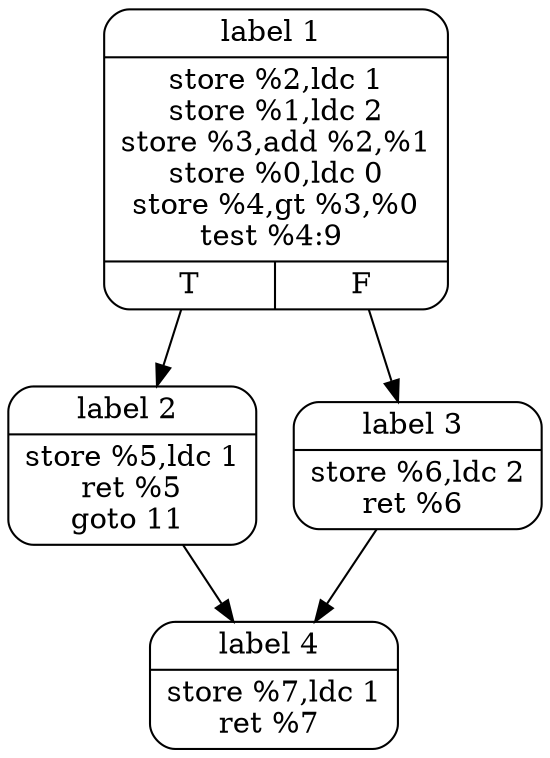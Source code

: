 digraph
{
    "label 1" [ label = "{ label\ 1 | store\ %2,ldc\ 1\nstore\ %1,ldc\ 2\nstore\ %3,add\ %2,%1\nstore\ %0,ldc\ 0\nstore\ %4,gt\ %3,%0\ntest\ %4:9 | { <true> T | <false> F } }", shape = record, style = rounded ]
    "label 2" [ label = "{ label\ 2 | store\ %5,ldc\ 1\nret\ %5\ngoto\ 11 }", shape = record, style = rounded ]
    "label 3" [ label = "{ label\ 3 | store\ %6,ldc\ 2\nret\ %6 }", shape = record, style = rounded ]
    "label 4" [ label = "{ label\ 4 | store\ %7,ldc\ 1\nret\ %7 }", shape = record, style = rounded ]

    "label 1":false:c -> "label 3"
    "label 1":true:c -> "label 2"
    "label 2" -> "label 4"
    "label 3" -> "label 4"
}